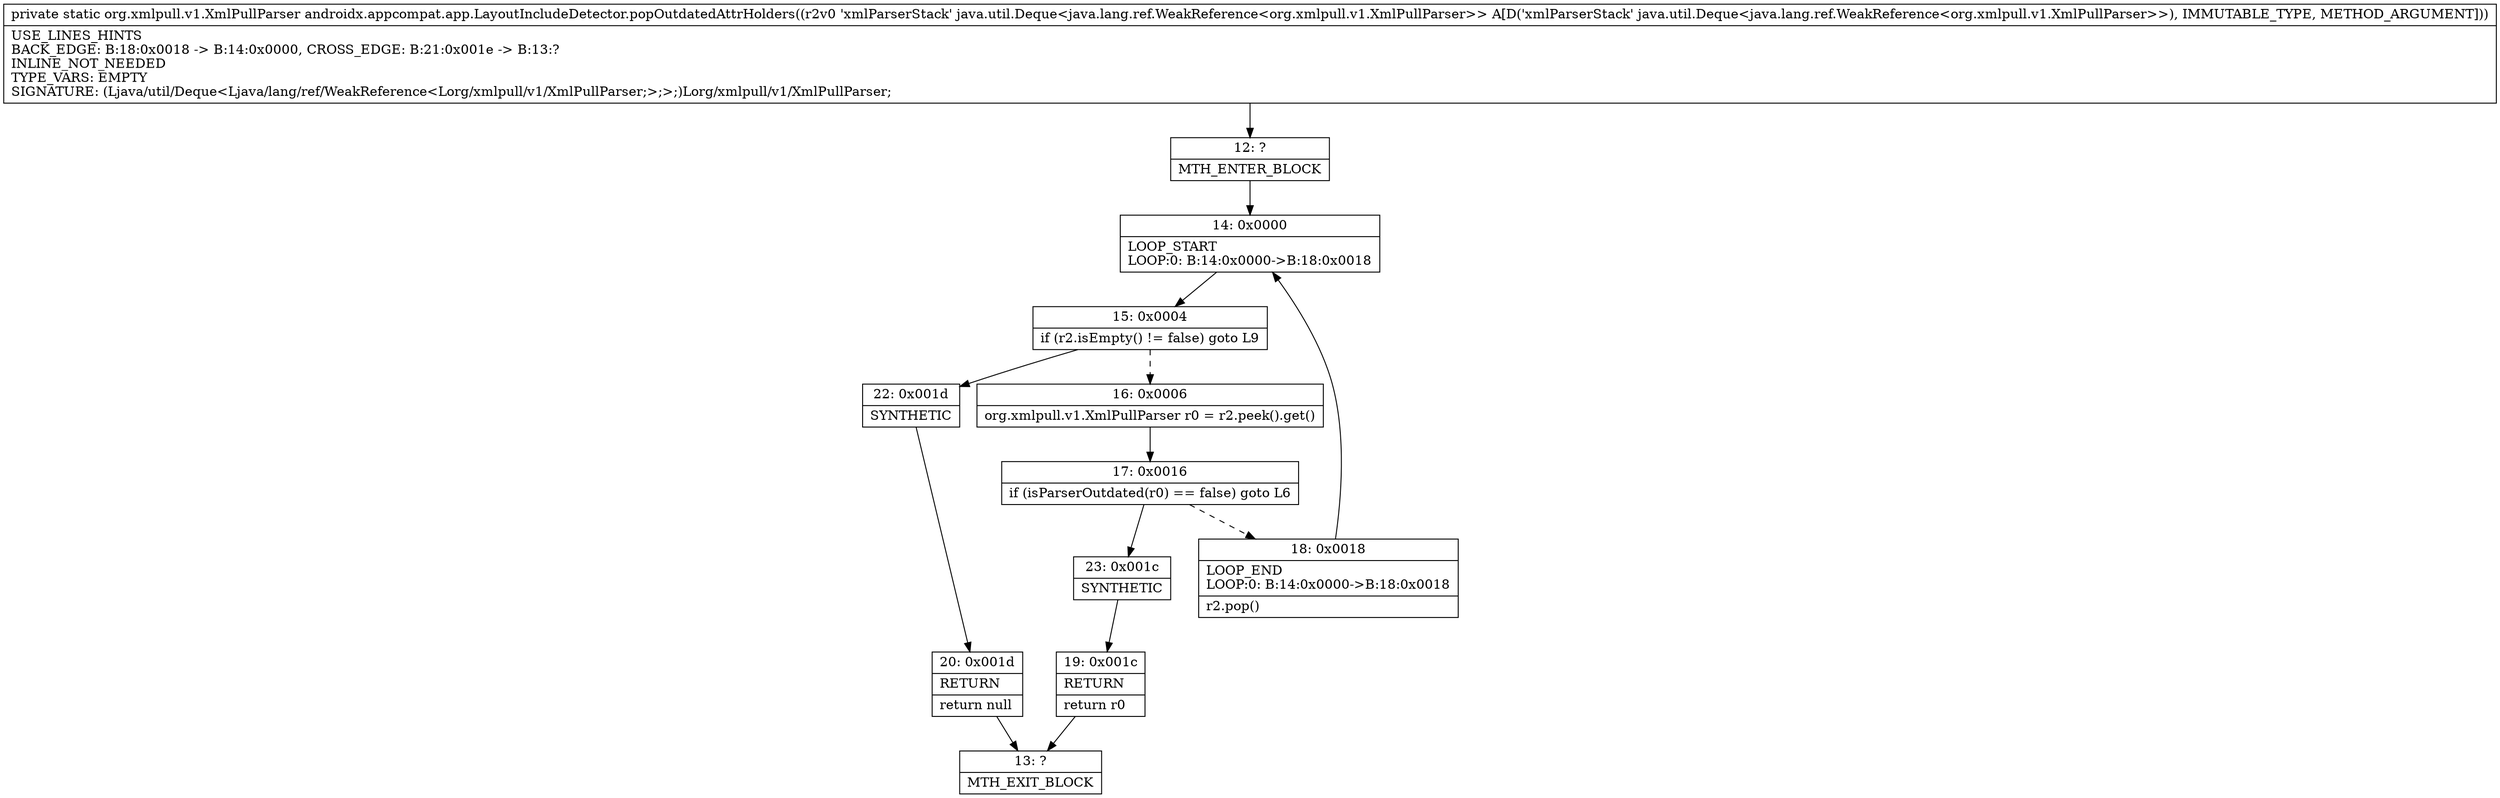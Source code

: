 digraph "CFG forandroidx.appcompat.app.LayoutIncludeDetector.popOutdatedAttrHolders(Ljava\/util\/Deque;)Lorg\/xmlpull\/v1\/XmlPullParser;" {
Node_12 [shape=record,label="{12\:\ ?|MTH_ENTER_BLOCK\l}"];
Node_14 [shape=record,label="{14\:\ 0x0000|LOOP_START\lLOOP:0: B:14:0x0000\-\>B:18:0x0018\l}"];
Node_15 [shape=record,label="{15\:\ 0x0004|if (r2.isEmpty() != false) goto L9\l}"];
Node_16 [shape=record,label="{16\:\ 0x0006|org.xmlpull.v1.XmlPullParser r0 = r2.peek().get()\l}"];
Node_17 [shape=record,label="{17\:\ 0x0016|if (isParserOutdated(r0) == false) goto L6\l}"];
Node_18 [shape=record,label="{18\:\ 0x0018|LOOP_END\lLOOP:0: B:14:0x0000\-\>B:18:0x0018\l|r2.pop()\l}"];
Node_23 [shape=record,label="{23\:\ 0x001c|SYNTHETIC\l}"];
Node_19 [shape=record,label="{19\:\ 0x001c|RETURN\l|return r0\l}"];
Node_13 [shape=record,label="{13\:\ ?|MTH_EXIT_BLOCK\l}"];
Node_22 [shape=record,label="{22\:\ 0x001d|SYNTHETIC\l}"];
Node_20 [shape=record,label="{20\:\ 0x001d|RETURN\l|return null\l}"];
MethodNode[shape=record,label="{private static org.xmlpull.v1.XmlPullParser androidx.appcompat.app.LayoutIncludeDetector.popOutdatedAttrHolders((r2v0 'xmlParserStack' java.util.Deque\<java.lang.ref.WeakReference\<org.xmlpull.v1.XmlPullParser\>\> A[D('xmlParserStack' java.util.Deque\<java.lang.ref.WeakReference\<org.xmlpull.v1.XmlPullParser\>\>), IMMUTABLE_TYPE, METHOD_ARGUMENT]))  | USE_LINES_HINTS\lBACK_EDGE: B:18:0x0018 \-\> B:14:0x0000, CROSS_EDGE: B:21:0x001e \-\> B:13:?\lINLINE_NOT_NEEDED\lTYPE_VARS: EMPTY\lSIGNATURE: (Ljava\/util\/Deque\<Ljava\/lang\/ref\/WeakReference\<Lorg\/xmlpull\/v1\/XmlPullParser;\>;\>;)Lorg\/xmlpull\/v1\/XmlPullParser;\l}"];
MethodNode -> Node_12;Node_12 -> Node_14;
Node_14 -> Node_15;
Node_15 -> Node_16[style=dashed];
Node_15 -> Node_22;
Node_16 -> Node_17;
Node_17 -> Node_18[style=dashed];
Node_17 -> Node_23;
Node_18 -> Node_14;
Node_23 -> Node_19;
Node_19 -> Node_13;
Node_22 -> Node_20;
Node_20 -> Node_13;
}

